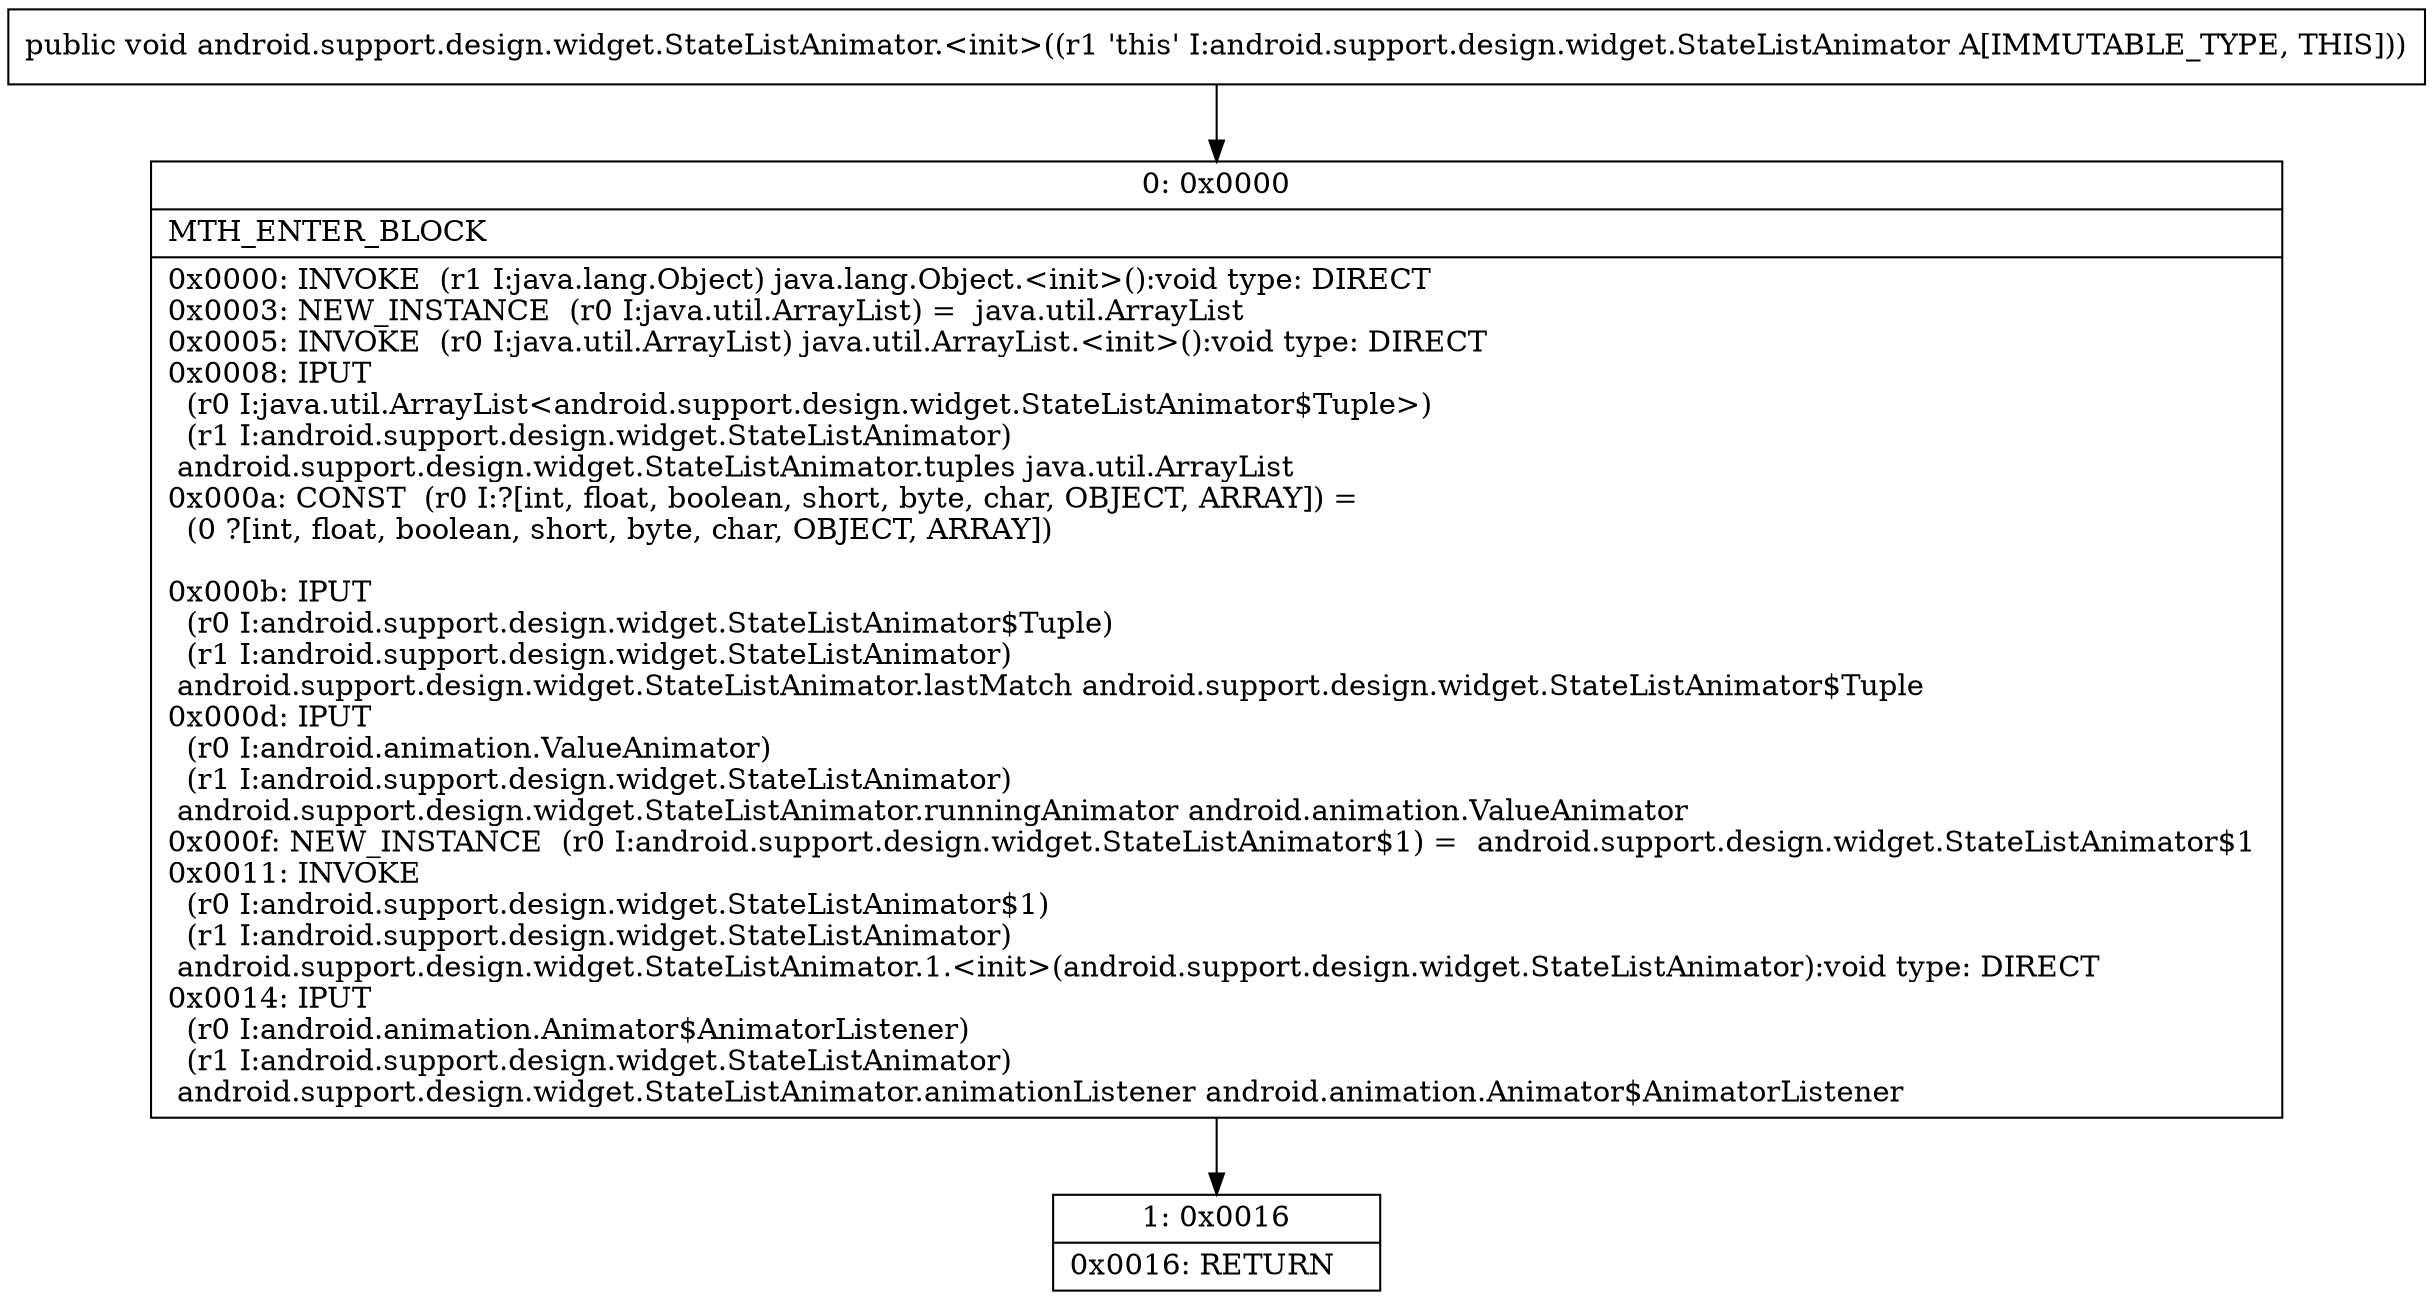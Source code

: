 digraph "CFG forandroid.support.design.widget.StateListAnimator.\<init\>()V" {
Node_0 [shape=record,label="{0\:\ 0x0000|MTH_ENTER_BLOCK\l|0x0000: INVOKE  (r1 I:java.lang.Object) java.lang.Object.\<init\>():void type: DIRECT \l0x0003: NEW_INSTANCE  (r0 I:java.util.ArrayList) =  java.util.ArrayList \l0x0005: INVOKE  (r0 I:java.util.ArrayList) java.util.ArrayList.\<init\>():void type: DIRECT \l0x0008: IPUT  \l  (r0 I:java.util.ArrayList\<android.support.design.widget.StateListAnimator$Tuple\>)\l  (r1 I:android.support.design.widget.StateListAnimator)\l android.support.design.widget.StateListAnimator.tuples java.util.ArrayList \l0x000a: CONST  (r0 I:?[int, float, boolean, short, byte, char, OBJECT, ARRAY]) = \l  (0 ?[int, float, boolean, short, byte, char, OBJECT, ARRAY])\l \l0x000b: IPUT  \l  (r0 I:android.support.design.widget.StateListAnimator$Tuple)\l  (r1 I:android.support.design.widget.StateListAnimator)\l android.support.design.widget.StateListAnimator.lastMatch android.support.design.widget.StateListAnimator$Tuple \l0x000d: IPUT  \l  (r0 I:android.animation.ValueAnimator)\l  (r1 I:android.support.design.widget.StateListAnimator)\l android.support.design.widget.StateListAnimator.runningAnimator android.animation.ValueAnimator \l0x000f: NEW_INSTANCE  (r0 I:android.support.design.widget.StateListAnimator$1) =  android.support.design.widget.StateListAnimator$1 \l0x0011: INVOKE  \l  (r0 I:android.support.design.widget.StateListAnimator$1)\l  (r1 I:android.support.design.widget.StateListAnimator)\l android.support.design.widget.StateListAnimator.1.\<init\>(android.support.design.widget.StateListAnimator):void type: DIRECT \l0x0014: IPUT  \l  (r0 I:android.animation.Animator$AnimatorListener)\l  (r1 I:android.support.design.widget.StateListAnimator)\l android.support.design.widget.StateListAnimator.animationListener android.animation.Animator$AnimatorListener \l}"];
Node_1 [shape=record,label="{1\:\ 0x0016|0x0016: RETURN   \l}"];
MethodNode[shape=record,label="{public void android.support.design.widget.StateListAnimator.\<init\>((r1 'this' I:android.support.design.widget.StateListAnimator A[IMMUTABLE_TYPE, THIS])) }"];
MethodNode -> Node_0;
Node_0 -> Node_1;
}

